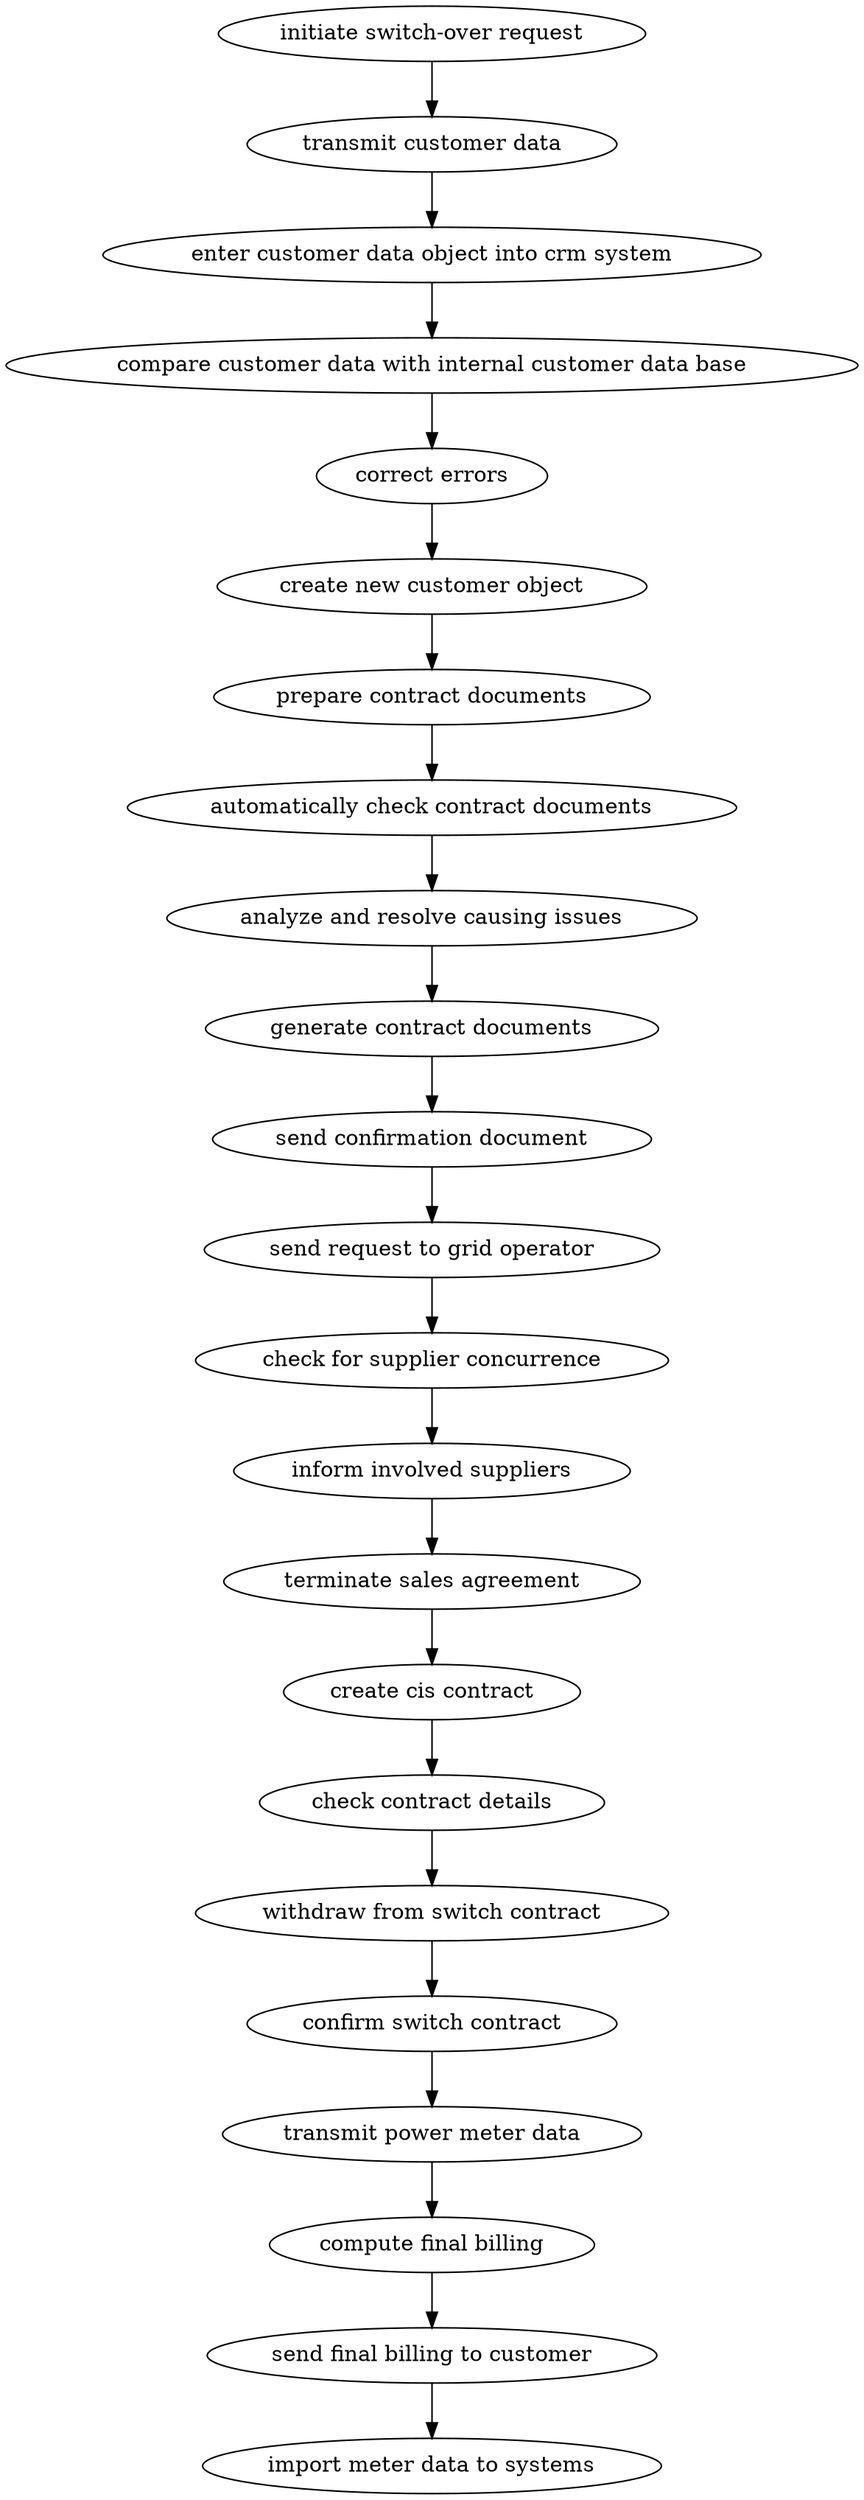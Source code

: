 strict digraph "doc-2.2" {
	graph [name="doc-2.2"];
	"initiate switch-over request"	[attrs="{'type': 'Activity', 'label': 'initiate switch-over request'}"];
	"transmit customer data"	[attrs="{'type': 'Activity', 'label': 'transmit customer data'}"];
	"initiate switch-over request" -> "transmit customer data"	[attrs="{'type': 'flow', 'label': 'flow'}"];
	"enter customer data object into crm system"	[attrs="{'type': 'Activity', 'label': 'enter customer data object into crm system'}"];
	"transmit customer data" -> "enter customer data object into crm system"	[attrs="{'type': 'flow', 'label': 'flow'}"];
	"compare customer data with internal customer data base"	[attrs="{'type': 'Activity', 'label': 'compare customer data with internal customer data base'}"];
	"enter customer data object into crm system" -> "compare customer data with internal customer data base"	[attrs="{'type': 'flow', 'label': 'flow'}"];
	"correct errors"	[attrs="{'type': 'Activity', 'label': 'correct errors'}"];
	"compare customer data with internal customer data base" -> "correct errors"	[attrs="{'type': 'flow', 'label': 'flow'}"];
	"create new customer object"	[attrs="{'type': 'Activity', 'label': 'create new customer object'}"];
	"correct errors" -> "create new customer object"	[attrs="{'type': 'flow', 'label': 'flow'}"];
	"prepare contract documents"	[attrs="{'type': 'Activity', 'label': 'prepare contract documents'}"];
	"create new customer object" -> "prepare contract documents"	[attrs="{'type': 'flow', 'label': 'flow'}"];
	"automatically check contract documents"	[attrs="{'type': 'Activity', 'label': 'automatically check contract documents'}"];
	"prepare contract documents" -> "automatically check contract documents"	[attrs="{'type': 'flow', 'label': 'flow'}"];
	"analyze and resolve causing issues"	[attrs="{'type': 'Activity', 'label': 'analyze and resolve causing issues'}"];
	"automatically check contract documents" -> "analyze and resolve causing issues"	[attrs="{'type': 'flow', 'label': 'flow'}"];
	"generate contract documents"	[attrs="{'type': 'Activity', 'label': 'generate contract documents'}"];
	"analyze and resolve causing issues" -> "generate contract documents"	[attrs="{'type': 'flow', 'label': 'flow'}"];
	"send confirmation document"	[attrs="{'type': 'Activity', 'label': 'send confirmation document'}"];
	"generate contract documents" -> "send confirmation document"	[attrs="{'type': 'flow', 'label': 'flow'}"];
	"send request to grid operator"	[attrs="{'type': 'Activity', 'label': 'send request to grid operator'}"];
	"send confirmation document" -> "send request to grid operator"	[attrs="{'type': 'flow', 'label': 'flow'}"];
	"check for supplier concurrence"	[attrs="{'type': 'Activity', 'label': 'check for supplier concurrence'}"];
	"send request to grid operator" -> "check for supplier concurrence"	[attrs="{'type': 'flow', 'label': 'flow'}"];
	"inform involved suppliers"	[attrs="{'type': 'Activity', 'label': 'inform involved suppliers'}"];
	"check for supplier concurrence" -> "inform involved suppliers"	[attrs="{'type': 'flow', 'label': 'flow'}"];
	"terminate sales agreement"	[attrs="{'type': 'Activity', 'label': 'terminate sales agreement'}"];
	"inform involved suppliers" -> "terminate sales agreement"	[attrs="{'type': 'flow', 'label': 'flow'}"];
	"create cis contract"	[attrs="{'type': 'Activity', 'label': 'create cis contract'}"];
	"terminate sales agreement" -> "create cis contract"	[attrs="{'type': 'flow', 'label': 'flow'}"];
	"check contract details"	[attrs="{'type': 'Activity', 'label': 'check contract details'}"];
	"create cis contract" -> "check contract details"	[attrs="{'type': 'flow', 'label': 'flow'}"];
	"withdraw from switch contract"	[attrs="{'type': 'Activity', 'label': 'withdraw from switch contract'}"];
	"check contract details" -> "withdraw from switch contract"	[attrs="{'type': 'flow', 'label': 'flow'}"];
	"confirm switch contract"	[attrs="{'type': 'Activity', 'label': 'confirm switch contract'}"];
	"withdraw from switch contract" -> "confirm switch contract"	[attrs="{'type': 'flow', 'label': 'flow'}"];
	"transmit power meter data"	[attrs="{'type': 'Activity', 'label': 'transmit power meter data'}"];
	"confirm switch contract" -> "transmit power meter data"	[attrs="{'type': 'flow', 'label': 'flow'}"];
	"compute final billing"	[attrs="{'type': 'Activity', 'label': 'compute final billing'}"];
	"transmit power meter data" -> "compute final billing"	[attrs="{'type': 'flow', 'label': 'flow'}"];
	"send final billing to customer"	[attrs="{'type': 'Activity', 'label': 'send final billing to customer'}"];
	"compute final billing" -> "send final billing to customer"	[attrs="{'type': 'flow', 'label': 'flow'}"];
	"import meter data to systems"	[attrs="{'type': 'Activity', 'label': 'import meter data to systems'}"];
	"send final billing to customer" -> "import meter data to systems"	[attrs="{'type': 'flow', 'label': 'flow'}"];
}
